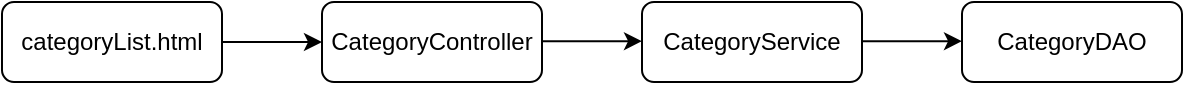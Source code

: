 <mxfile version="14.4.3" type="github">
  <diagram id="zyVBYemsRSUvRlwHE6LH" name="第 1 页">
    <mxGraphModel dx="865" dy="457" grid="0" gridSize="10" guides="1" tooltips="1" connect="1" arrows="1" fold="1" page="1" pageScale="1" pageWidth="827" pageHeight="1169" math="0" shadow="0">
      <root>
        <mxCell id="0" />
        <mxCell id="1" parent="0" />
        <mxCell id="td8G5Ix2BgdqpLsVRNFf-1" value="categoryList.html" style="rounded=1;whiteSpace=wrap;html=1;" vertex="1" parent="1">
          <mxGeometry x="90" y="230" width="110" height="40" as="geometry" />
        </mxCell>
        <mxCell id="td8G5Ix2BgdqpLsVRNFf-3" value="CategoryController" style="rounded=1;whiteSpace=wrap;html=1;" vertex="1" parent="1">
          <mxGeometry x="250" y="230" width="110" height="40" as="geometry" />
        </mxCell>
        <mxCell id="td8G5Ix2BgdqpLsVRNFf-4" value="CategoryService" style="rounded=1;whiteSpace=wrap;html=1;" vertex="1" parent="1">
          <mxGeometry x="410" y="230" width="110" height="40" as="geometry" />
        </mxCell>
        <mxCell id="td8G5Ix2BgdqpLsVRNFf-5" value="CategoryDAO" style="rounded=1;whiteSpace=wrap;html=1;" vertex="1" parent="1">
          <mxGeometry x="570" y="230" width="110" height="40" as="geometry" />
        </mxCell>
        <mxCell id="td8G5Ix2BgdqpLsVRNFf-6" value="" style="endArrow=classic;html=1;exitX=1;exitY=0.5;exitDx=0;exitDy=0;entryX=0;entryY=0.5;entryDx=0;entryDy=0;" edge="1" parent="1" source="td8G5Ix2BgdqpLsVRNFf-1" target="td8G5Ix2BgdqpLsVRNFf-3">
          <mxGeometry width="50" height="50" relative="1" as="geometry">
            <mxPoint x="190" y="340" as="sourcePoint" />
            <mxPoint x="240" y="290" as="targetPoint" />
          </mxGeometry>
        </mxCell>
        <mxCell id="td8G5Ix2BgdqpLsVRNFf-7" value="" style="endArrow=classic;html=1;exitX=1;exitY=0.5;exitDx=0;exitDy=0;entryX=0;entryY=0.5;entryDx=0;entryDy=0;" edge="1" parent="1">
          <mxGeometry width="50" height="50" relative="1" as="geometry">
            <mxPoint x="360" y="249.58" as="sourcePoint" />
            <mxPoint x="410" y="249.58" as="targetPoint" />
          </mxGeometry>
        </mxCell>
        <mxCell id="td8G5Ix2BgdqpLsVRNFf-8" value="" style="endArrow=classic;html=1;exitX=1;exitY=0.5;exitDx=0;exitDy=0;entryX=0;entryY=0.5;entryDx=0;entryDy=0;" edge="1" parent="1">
          <mxGeometry width="50" height="50" relative="1" as="geometry">
            <mxPoint x="520" y="249.58" as="sourcePoint" />
            <mxPoint x="570" y="249.58" as="targetPoint" />
          </mxGeometry>
        </mxCell>
      </root>
    </mxGraphModel>
  </diagram>
</mxfile>
